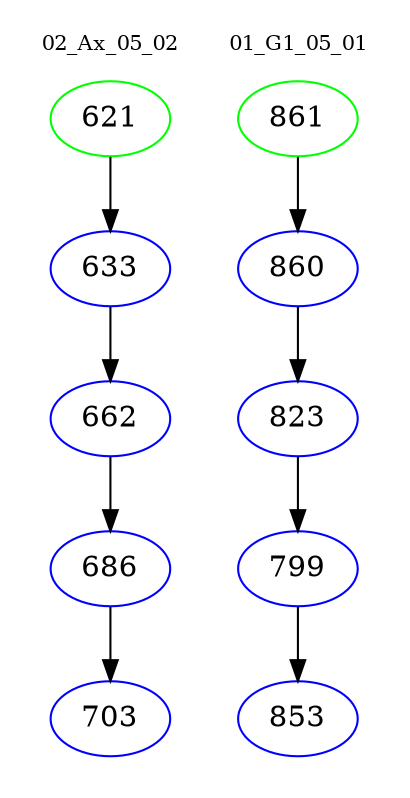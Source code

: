 digraph{
subgraph cluster_0 {
color = white
label = "02_Ax_05_02";
fontsize=10;
T0_621 [label="621", color="green"]
T0_621 -> T0_633 [color="black"]
T0_633 [label="633", color="blue"]
T0_633 -> T0_662 [color="black"]
T0_662 [label="662", color="blue"]
T0_662 -> T0_686 [color="black"]
T0_686 [label="686", color="blue"]
T0_686 -> T0_703 [color="black"]
T0_703 [label="703", color="blue"]
}
subgraph cluster_1 {
color = white
label = "01_G1_05_01";
fontsize=10;
T1_861 [label="861", color="green"]
T1_861 -> T1_860 [color="black"]
T1_860 [label="860", color="blue"]
T1_860 -> T1_823 [color="black"]
T1_823 [label="823", color="blue"]
T1_823 -> T1_799 [color="black"]
T1_799 [label="799", color="blue"]
T1_799 -> T1_853 [color="black"]
T1_853 [label="853", color="blue"]
}
}
